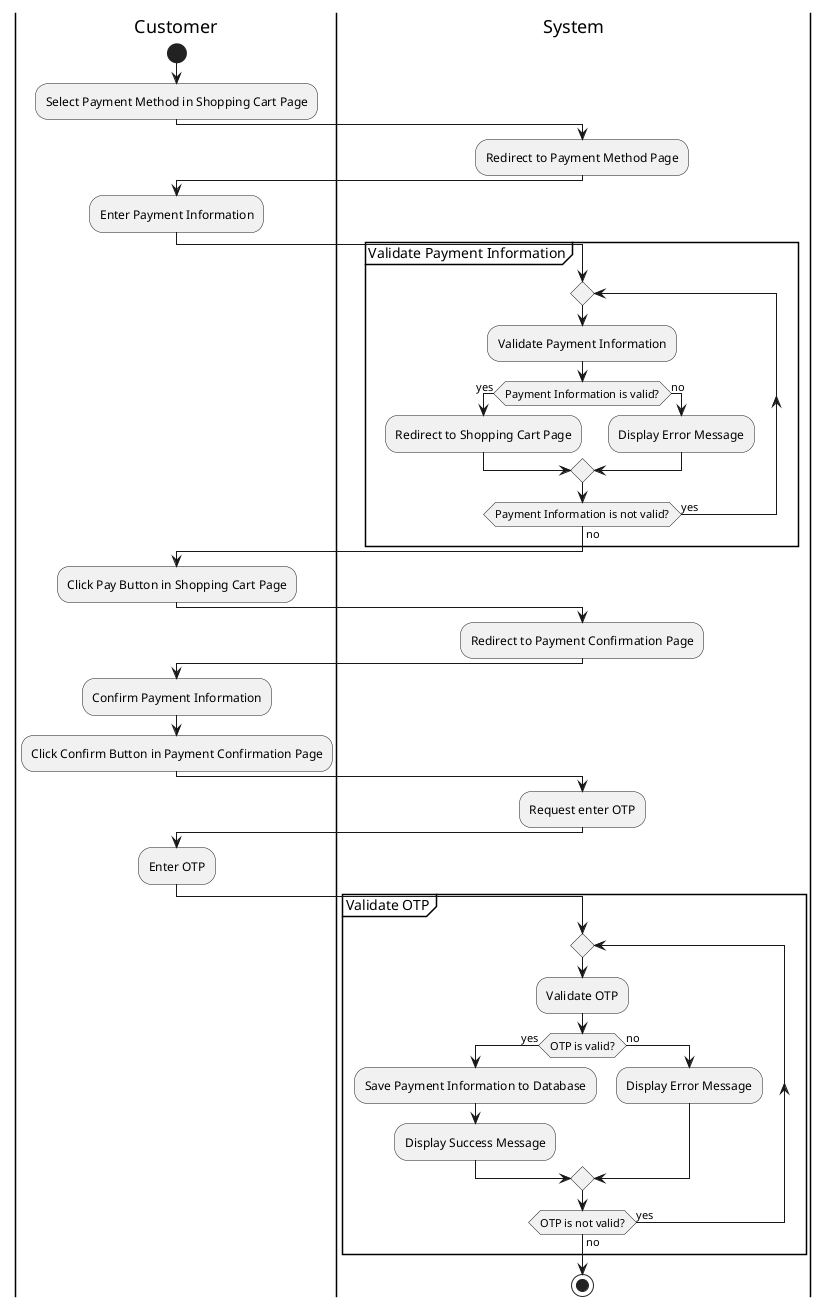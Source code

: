 @startuml Payment Activity Diagram

|Customer|
start
:Select Payment Method in Shopping Cart Page;

|System|
:Redirect to Payment Method Page;

|Customer|
:Enter Payment Information;

|System|
group Validate Payment Information
  repeat
    :Validate Payment Information;
    if (Payment Information is valid?) then (yes)
      :Redirect to Shopping Cart Page;
    else (no)
      :Display Error Message;
    endif
  repeat while (Payment Information is not valid?) is (yes) not (no)
end group

|Customer|
:Click Pay Button in Shopping Cart Page;

|System|
:Redirect to Payment Confirmation Page;

|Customer|
:Confirm Payment Information;

:Click Confirm Button in Payment Confirmation Page;

|System|
:Request enter OTP;

|Customer|
:Enter OTP;

|System|
group Validate OTP
  repeat
    :Validate OTP;
    if (OTP is valid?) then (yes)
      :Save Payment Information to Database;
      :Display Success Message;
    else (no)
      :Display Error Message;
    endif
  repeat while (OTP is not valid?) is (yes) not (no)
end group

stop

@enduml
